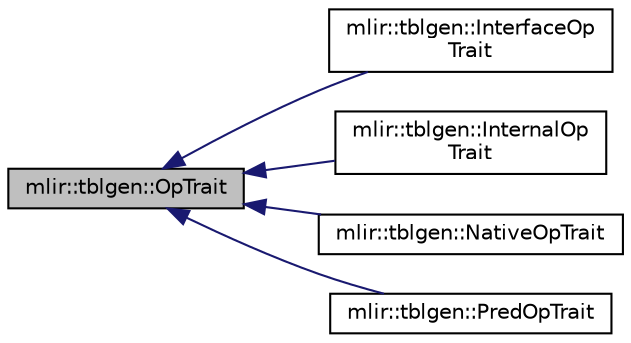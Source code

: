 digraph "mlir::tblgen::OpTrait"
{
  bgcolor="transparent";
  edge [fontname="Helvetica",fontsize="10",labelfontname="Helvetica",labelfontsize="10"];
  node [fontname="Helvetica",fontsize="10",shape=record];
  rankdir="LR";
  Node0 [label="mlir::tblgen::OpTrait",height=0.2,width=0.4,color="black", fillcolor="grey75", style="filled", fontcolor="black"];
  Node0 -> Node1 [dir="back",color="midnightblue",fontsize="10",style="solid",fontname="Helvetica"];
  Node1 [label="mlir::tblgen::InterfaceOp\lTrait",height=0.2,width=0.4,color="black",URL="$classmlir_1_1tblgen_1_1InterfaceOpTrait.html"];
  Node0 -> Node2 [dir="back",color="midnightblue",fontsize="10",style="solid",fontname="Helvetica"];
  Node2 [label="mlir::tblgen::InternalOp\lTrait",height=0.2,width=0.4,color="black",URL="$classmlir_1_1tblgen_1_1InternalOpTrait.html"];
  Node0 -> Node3 [dir="back",color="midnightblue",fontsize="10",style="solid",fontname="Helvetica"];
  Node3 [label="mlir::tblgen::NativeOpTrait",height=0.2,width=0.4,color="black",URL="$classmlir_1_1tblgen_1_1NativeOpTrait.html"];
  Node0 -> Node4 [dir="back",color="midnightblue",fontsize="10",style="solid",fontname="Helvetica"];
  Node4 [label="mlir::tblgen::PredOpTrait",height=0.2,width=0.4,color="black",URL="$classmlir_1_1tblgen_1_1PredOpTrait.html"];
}
